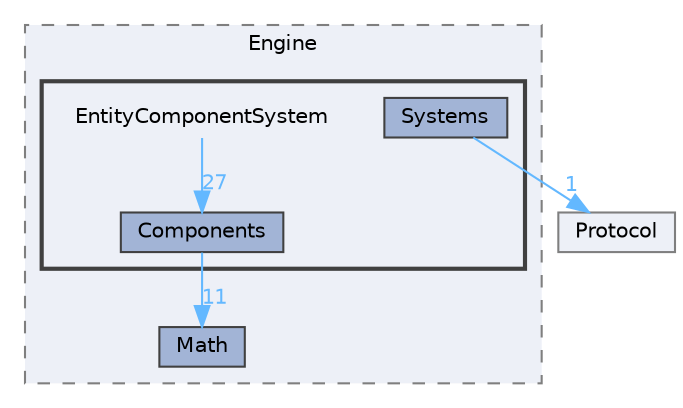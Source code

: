 digraph "Flakkari/Engine/EntityComponentSystem"
{
 // LATEX_PDF_SIZE
  bgcolor="transparent";
  edge [fontname=Helvetica,fontsize=10,labelfontname=Helvetica,labelfontsize=10];
  node [fontname=Helvetica,fontsize=10,shape=box,height=0.2,width=0.4];
  compound=true
  subgraph clusterdir_a8832efbf453ed375786272748b42b6e {
    graph [ bgcolor="#edf0f7", pencolor="grey50", label="Engine", fontname=Helvetica,fontsize=10 style="filled,dashed", URL="dir_a8832efbf453ed375786272748b42b6e.html",tooltip=""]
  dir_91bfd317f0d822e02c021ee39d31f634 [label="Math", fillcolor="#a2b4d6", color="grey25", style="filled", URL="dir_91bfd317f0d822e02c021ee39d31f634.html",tooltip=""];
  subgraph clusterdir_a60a0a50912261337a6df9770eafa8d1 {
    graph [ bgcolor="#edf0f7", pencolor="grey25", label="", fontname=Helvetica,fontsize=10 style="filled,bold", URL="dir_a60a0a50912261337a6df9770eafa8d1.html",tooltip=""]
    dir_a60a0a50912261337a6df9770eafa8d1 [shape=plaintext, label="EntityComponentSystem"];
  dir_6b151d91432e5e3a835f5b0d29761f9f [label="Components", fillcolor="#a2b4d6", color="grey25", style="filled", URL="dir_6b151d91432e5e3a835f5b0d29761f9f.html",tooltip=""];
  dir_cc6d98a17b49648a94b8f9291bc1f318 [label="Systems", fillcolor="#a2b4d6", color="grey25", style="filled", URL="dir_cc6d98a17b49648a94b8f9291bc1f318.html",tooltip=""];
  }
  }
  dir_c5bb1fc07982e0126fd8087c13a737b0 [label="Protocol", fillcolor="#edf0f7", color="grey50", style="filled", URL="dir_c5bb1fc07982e0126fd8087c13a737b0.html",tooltip=""];
  dir_a60a0a50912261337a6df9770eafa8d1->dir_6b151d91432e5e3a835f5b0d29761f9f [headlabel="27", labeldistance=1.5 headhref="dir_000007_000005.html" href="dir_000007_000005.html" color="steelblue1" fontcolor="steelblue1"];
  dir_6b151d91432e5e3a835f5b0d29761f9f->dir_91bfd317f0d822e02c021ee39d31f634 [headlabel="11", labeldistance=1.5 headhref="dir_000005_000012.html" href="dir_000005_000012.html" color="steelblue1" fontcolor="steelblue1"];
  dir_cc6d98a17b49648a94b8f9291bc1f318->dir_c5bb1fc07982e0126fd8087c13a737b0 [headlabel="1", labeldistance=1.5 headhref="dir_000016_000014.html" href="dir_000016_000014.html" color="steelblue1" fontcolor="steelblue1"];
}
